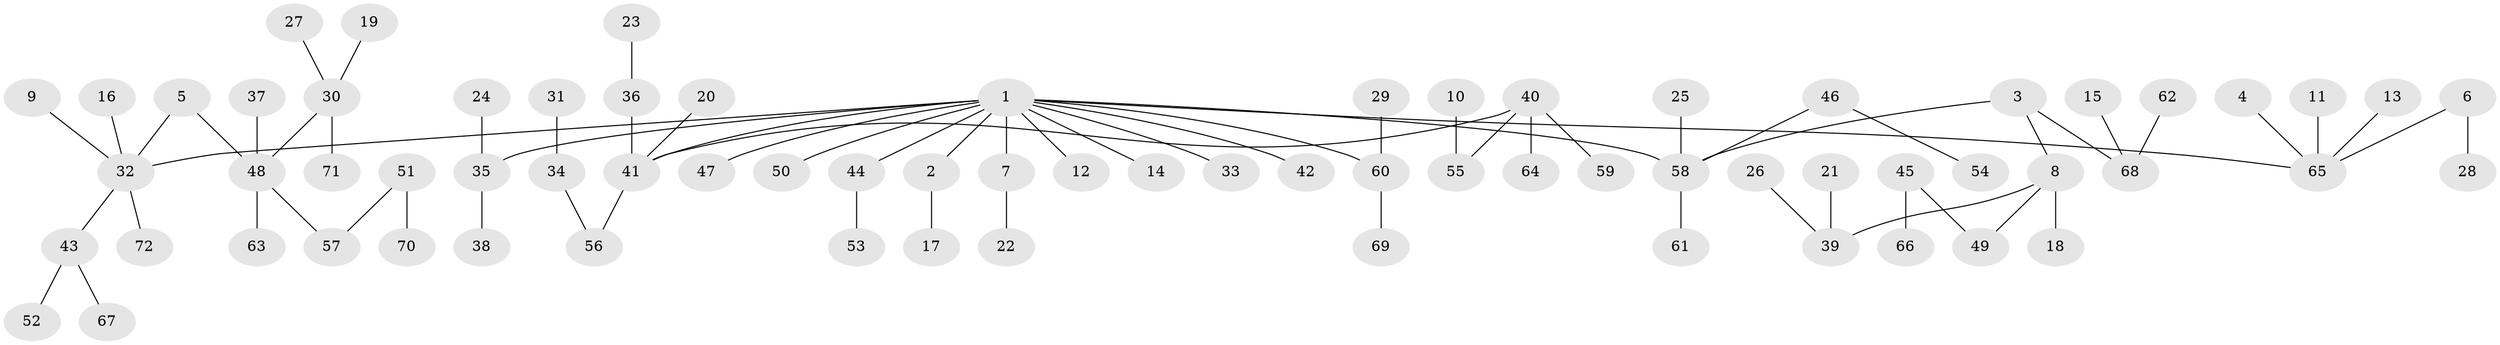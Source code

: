 // original degree distribution, {7: 0.027777777777777776, 5: 0.027777777777777776, 4: 0.0625, 2: 0.2361111111111111, 3: 0.125, 1: 0.5138888888888888, 6: 0.006944444444444444}
// Generated by graph-tools (version 1.1) at 2025/26/03/09/25 03:26:33]
// undirected, 72 vertices, 71 edges
graph export_dot {
graph [start="1"]
  node [color=gray90,style=filled];
  1;
  2;
  3;
  4;
  5;
  6;
  7;
  8;
  9;
  10;
  11;
  12;
  13;
  14;
  15;
  16;
  17;
  18;
  19;
  20;
  21;
  22;
  23;
  24;
  25;
  26;
  27;
  28;
  29;
  30;
  31;
  32;
  33;
  34;
  35;
  36;
  37;
  38;
  39;
  40;
  41;
  42;
  43;
  44;
  45;
  46;
  47;
  48;
  49;
  50;
  51;
  52;
  53;
  54;
  55;
  56;
  57;
  58;
  59;
  60;
  61;
  62;
  63;
  64;
  65;
  66;
  67;
  68;
  69;
  70;
  71;
  72;
  1 -- 2 [weight=1.0];
  1 -- 7 [weight=1.0];
  1 -- 12 [weight=1.0];
  1 -- 14 [weight=1.0];
  1 -- 32 [weight=1.0];
  1 -- 33 [weight=1.0];
  1 -- 35 [weight=1.0];
  1 -- 41 [weight=1.0];
  1 -- 42 [weight=1.0];
  1 -- 44 [weight=1.0];
  1 -- 47 [weight=1.0];
  1 -- 50 [weight=1.0];
  1 -- 58 [weight=1.0];
  1 -- 60 [weight=1.0];
  1 -- 65 [weight=1.0];
  2 -- 17 [weight=1.0];
  3 -- 8 [weight=1.0];
  3 -- 58 [weight=1.0];
  3 -- 68 [weight=1.0];
  4 -- 65 [weight=1.0];
  5 -- 32 [weight=1.0];
  5 -- 48 [weight=1.0];
  6 -- 28 [weight=1.0];
  6 -- 65 [weight=1.0];
  7 -- 22 [weight=1.0];
  8 -- 18 [weight=1.0];
  8 -- 39 [weight=1.0];
  8 -- 49 [weight=1.0];
  9 -- 32 [weight=1.0];
  10 -- 55 [weight=1.0];
  11 -- 65 [weight=1.0];
  13 -- 65 [weight=1.0];
  15 -- 68 [weight=1.0];
  16 -- 32 [weight=1.0];
  19 -- 30 [weight=1.0];
  20 -- 41 [weight=1.0];
  21 -- 39 [weight=1.0];
  23 -- 36 [weight=1.0];
  24 -- 35 [weight=1.0];
  25 -- 58 [weight=1.0];
  26 -- 39 [weight=1.0];
  27 -- 30 [weight=1.0];
  29 -- 60 [weight=1.0];
  30 -- 48 [weight=1.0];
  30 -- 71 [weight=1.0];
  31 -- 34 [weight=1.0];
  32 -- 43 [weight=1.0];
  32 -- 72 [weight=1.0];
  34 -- 56 [weight=1.0];
  35 -- 38 [weight=1.0];
  36 -- 41 [weight=1.0];
  37 -- 48 [weight=1.0];
  40 -- 41 [weight=1.0];
  40 -- 55 [weight=1.0];
  40 -- 59 [weight=1.0];
  40 -- 64 [weight=1.0];
  41 -- 56 [weight=1.0];
  43 -- 52 [weight=1.0];
  43 -- 67 [weight=1.0];
  44 -- 53 [weight=1.0];
  45 -- 49 [weight=1.0];
  45 -- 66 [weight=1.0];
  46 -- 54 [weight=1.0];
  46 -- 58 [weight=1.0];
  48 -- 57 [weight=1.0];
  48 -- 63 [weight=1.0];
  51 -- 57 [weight=1.0];
  51 -- 70 [weight=1.0];
  58 -- 61 [weight=1.0];
  60 -- 69 [weight=1.0];
  62 -- 68 [weight=1.0];
}
